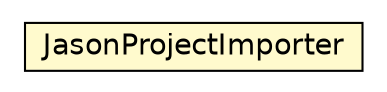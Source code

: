 #!/usr/local/bin/dot
#
# Class diagram 
# Generated by UMLGraph version 5.1 (http://www.umlgraph.org/)
#

digraph G {
	edge [fontname="Helvetica",fontsize=10,labelfontname="Helvetica",labelfontsize=10];
	node [fontname="Helvetica",fontsize=10,shape=plaintext];
	nodesep=0.25;
	ranksep=0.5;
	// jason.jeditplugin.JasonProjectImporter
	c42608 [label=<<table title="jason.jeditplugin.JasonProjectImporter" border="0" cellborder="1" cellspacing="0" cellpadding="2" port="p" bgcolor="lemonChiffon" href="./JasonProjectImporter.html">
		<tr><td><table border="0" cellspacing="0" cellpadding="1">
<tr><td align="center" balign="center"> JasonProjectImporter </td></tr>
		</table></td></tr>
		</table>>, fontname="Helvetica", fontcolor="black", fontsize=14.0];
}

